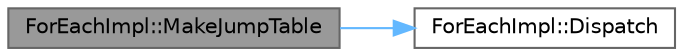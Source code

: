 digraph "ForEachImpl::MakeJumpTable"
{
 // INTERACTIVE_SVG=YES
 // LATEX_PDF_SIZE
  bgcolor="transparent";
  edge [fontname=Helvetica,fontsize=10,labelfontname=Helvetica,labelfontsize=10];
  node [fontname=Helvetica,fontsize=10,shape=box,height=0.2,width=0.4];
  rankdir="LR";
  Node1 [id="Node000001",label="ForEachImpl::MakeJumpTable",height=0.2,width=0.4,color="gray40", fillcolor="grey60", style="filled", fontcolor="black",tooltip=" "];
  Node1 -> Node2 [id="edge1_Node000001_Node000002",color="steelblue1",style="solid",tooltip=" "];
  Node2 [id="Node000002",label="ForEachImpl::Dispatch",height=0.2,width=0.4,color="grey40", fillcolor="white", style="filled",URL="$db/dbf/namespaceForEachImpl.html#a4db34d682573c78c14ab88413e1fd756",tooltip=" "];
}
